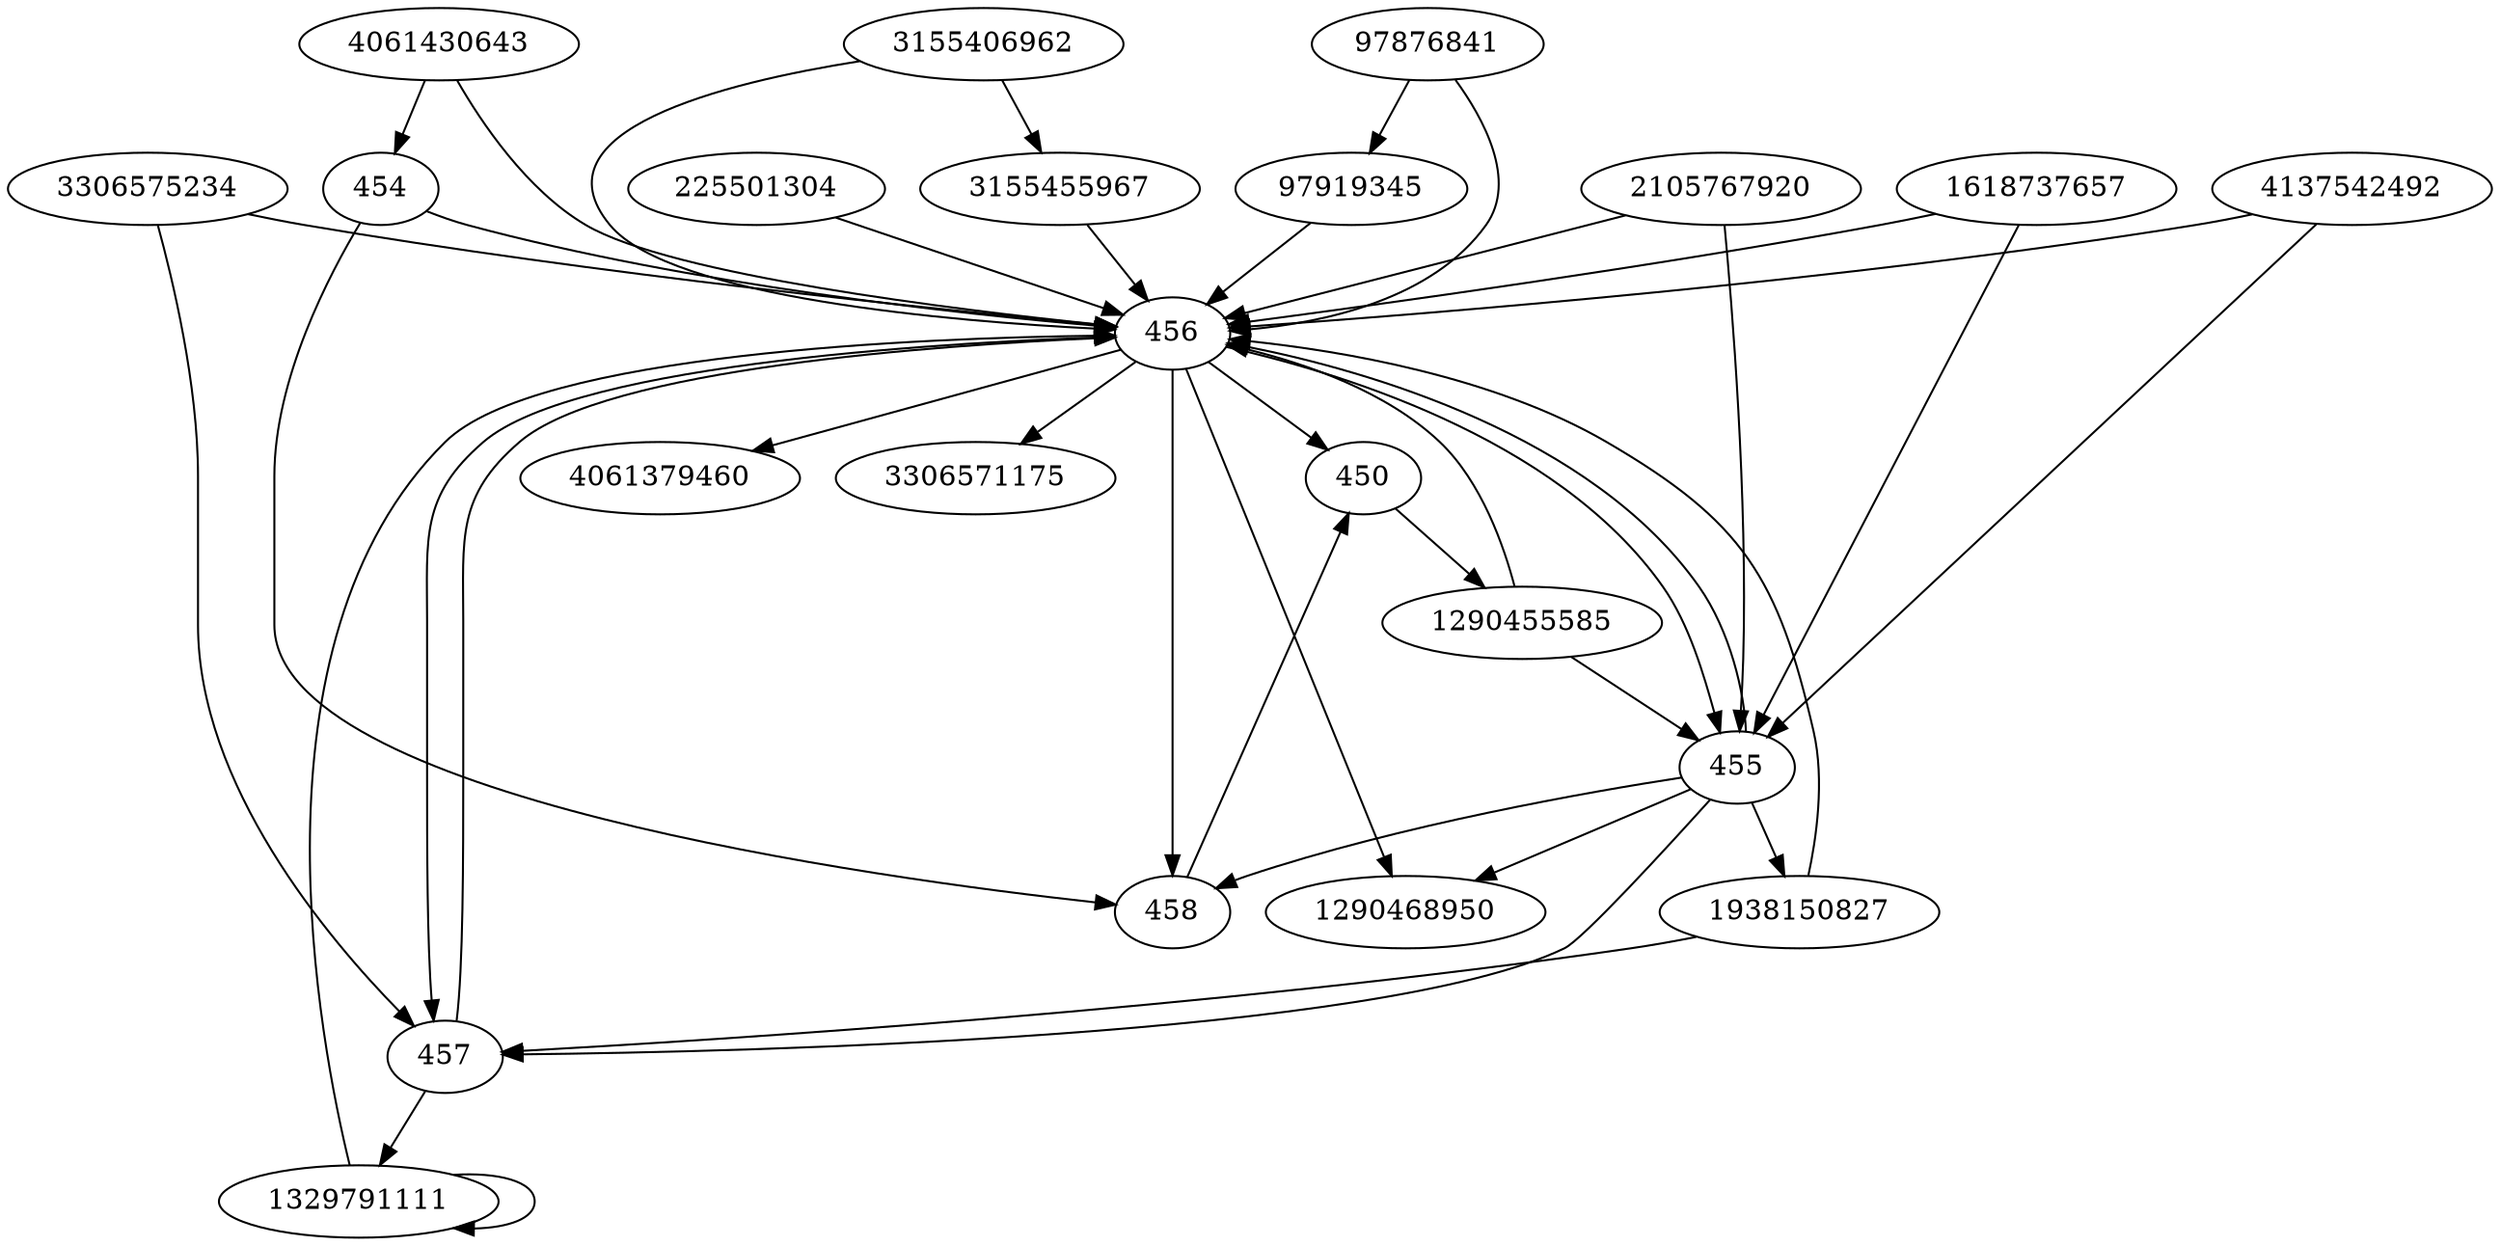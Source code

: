 digraph  {
3306575234;
4061379460;
1329791111;
1290455585;
3306571175;
1938150827;
450;
454;
455;
456;
457;
458;
1290468950;
4137542492;
3155455967;
97876841;
2105767920;
97919345;
3155406962;
4061430643;
225501304;
1618737657;
3306575234 -> 456;
3306575234 -> 457;
1329791111 -> 456;
1329791111 -> 1329791111;
1290455585 -> 455;
1290455585 -> 456;
1938150827 -> 456;
1938150827 -> 457;
450 -> 1290455585;
454 -> 456;
454 -> 458;
455 -> 458;
455 -> 456;
455 -> 1290468950;
455 -> 1938150827;
455 -> 457;
456 -> 457;
456 -> 458;
456 -> 3306571175;
456 -> 455;
456 -> 1290468950;
456 -> 450;
456 -> 4061379460;
457 -> 1329791111;
457 -> 456;
458 -> 450;
4137542492 -> 455;
4137542492 -> 456;
3155455967 -> 456;
97876841 -> 456;
97876841 -> 97919345;
2105767920 -> 455;
2105767920 -> 456;
97919345 -> 456;
3155406962 -> 456;
3155406962 -> 3155455967;
4061430643 -> 454;
4061430643 -> 456;
225501304 -> 456;
1618737657 -> 455;
1618737657 -> 456;
}

